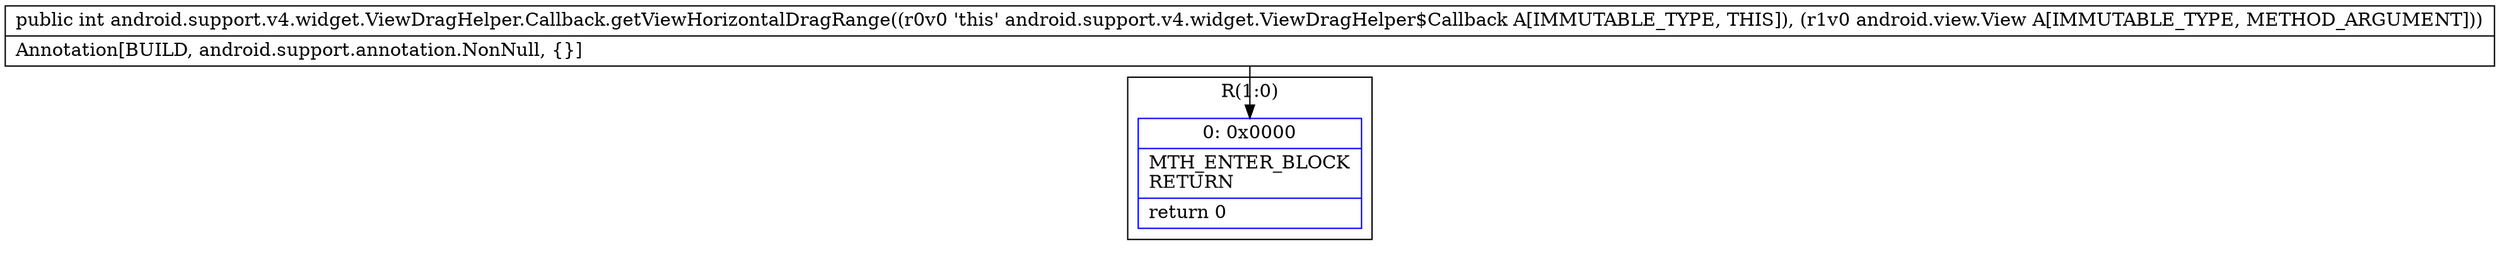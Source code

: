 digraph "CFG forandroid.support.v4.widget.ViewDragHelper.Callback.getViewHorizontalDragRange(Landroid\/view\/View;)I" {
subgraph cluster_Region_1953201165 {
label = "R(1:0)";
node [shape=record,color=blue];
Node_0 [shape=record,label="{0\:\ 0x0000|MTH_ENTER_BLOCK\lRETURN\l|return 0\l}"];
}
MethodNode[shape=record,label="{public int android.support.v4.widget.ViewDragHelper.Callback.getViewHorizontalDragRange((r0v0 'this' android.support.v4.widget.ViewDragHelper$Callback A[IMMUTABLE_TYPE, THIS]), (r1v0 android.view.View A[IMMUTABLE_TYPE, METHOD_ARGUMENT]))  | Annotation[BUILD, android.support.annotation.NonNull, \{\}]\l}"];
MethodNode -> Node_0;
}

